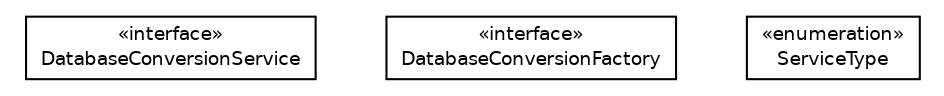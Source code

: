 #!/usr/local/bin/dot
#
# Class diagram 
# Generated by UMLGraph version R5_6 (http://www.umlgraph.org/)
#

digraph G {
	edge [fontname="Helvetica",fontsize=10,labelfontname="Helvetica",labelfontsize=10];
	node [fontname="Helvetica",fontsize=10,shape=plaintext];
	nodesep=0.25;
	ranksep=0.5;
	// net.ljcomputing.database.servcie.DatabaseConversionService
	c0 [label=<<table title="net.ljcomputing.database.servcie.DatabaseConversionService" border="0" cellborder="1" cellspacing="0" cellpadding="2" port="p" href="./DatabaseConversionService.html">
		<tr><td><table border="0" cellspacing="0" cellpadding="1">
<tr><td align="center" balign="center"> &#171;interface&#187; </td></tr>
<tr><td align="center" balign="center"> DatabaseConversionService </td></tr>
		</table></td></tr>
		</table>>, URL="./DatabaseConversionService.html", fontname="Helvetica", fontcolor="black", fontsize=9.0];
	// net.ljcomputing.database.servcie.DatabaseConversionFactory
	c1 [label=<<table title="net.ljcomputing.database.servcie.DatabaseConversionFactory" border="0" cellborder="1" cellspacing="0" cellpadding="2" port="p" href="./DatabaseConversionFactory.html">
		<tr><td><table border="0" cellspacing="0" cellpadding="1">
<tr><td align="center" balign="center"> &#171;interface&#187; </td></tr>
<tr><td align="center" balign="center"> DatabaseConversionFactory </td></tr>
		</table></td></tr>
		</table>>, URL="./DatabaseConversionFactory.html", fontname="Helvetica", fontcolor="black", fontsize=9.0];
	// net.ljcomputing.database.servcie.DatabaseConversionFactory.ServiceType
	c2 [label=<<table title="net.ljcomputing.database.servcie.DatabaseConversionFactory.ServiceType" border="0" cellborder="1" cellspacing="0" cellpadding="2" port="p" href="./DatabaseConversionFactory.ServiceType.html">
		<tr><td><table border="0" cellspacing="0" cellpadding="1">
<tr><td align="center" balign="center"> &#171;enumeration&#187; </td></tr>
<tr><td align="center" balign="center"> ServiceType </td></tr>
		</table></td></tr>
		</table>>, URL="./DatabaseConversionFactory.ServiceType.html", fontname="Helvetica", fontcolor="black", fontsize=9.0];
}

